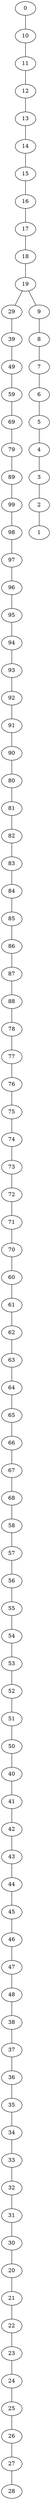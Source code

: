 graph DFS_I_grafoMalla_10_10  {
0;
10;
11;
12;
13;
14;
15;
16;
17;
18;
19;
29;
39;
49;
59;
69;
79;
89;
99;
98;
97;
96;
95;
94;
93;
92;
91;
90;
80;
81;
82;
83;
84;
85;
86;
87;
88;
78;
77;
76;
75;
74;
73;
72;
71;
70;
60;
61;
62;
63;
64;
65;
66;
67;
68;
58;
57;
56;
55;
54;
53;
52;
51;
50;
40;
41;
42;
43;
44;
45;
46;
47;
48;
38;
37;
36;
35;
34;
33;
32;
31;
30;
20;
21;
22;
23;
24;
25;
26;
27;
28;
9;
8;
7;
6;
5;
4;
3;
2;
1;
0 -- 10;
10 -- 11;
11 -- 12;
12 -- 13;
13 -- 14;
14 -- 15;
15 -- 16;
16 -- 17;
17 -- 18;
18 -- 19;
19 -- 29;
29 -- 39;
39 -- 49;
49 -- 59;
59 -- 69;
69 -- 79;
79 -- 89;
89 -- 99;
99 -- 98;
98 -- 97;
97 -- 96;
96 -- 95;
95 -- 94;
94 -- 93;
93 -- 92;
92 -- 91;
91 -- 90;
90 -- 80;
80 -- 81;
81 -- 82;
82 -- 83;
83 -- 84;
84 -- 85;
85 -- 86;
86 -- 87;
87 -- 88;
88 -- 78;
78 -- 77;
77 -- 76;
76 -- 75;
75 -- 74;
74 -- 73;
73 -- 72;
72 -- 71;
71 -- 70;
70 -- 60;
60 -- 61;
61 -- 62;
62 -- 63;
63 -- 64;
64 -- 65;
65 -- 66;
66 -- 67;
67 -- 68;
68 -- 58;
58 -- 57;
57 -- 56;
56 -- 55;
55 -- 54;
54 -- 53;
53 -- 52;
52 -- 51;
51 -- 50;
50 -- 40;
40 -- 41;
41 -- 42;
42 -- 43;
43 -- 44;
44 -- 45;
45 -- 46;
46 -- 47;
47 -- 48;
48 -- 38;
38 -- 37;
37 -- 36;
36 -- 35;
35 -- 34;
34 -- 33;
33 -- 32;
32 -- 31;
31 -- 30;
30 -- 20;
20 -- 21;
21 -- 22;
22 -- 23;
23 -- 24;
24 -- 25;
25 -- 26;
26 -- 27;
27 -- 28;
19 -- 9;
9 -- 8;
8 -- 7;
7 -- 6;
6 -- 5;
5 -- 4;
4 -- 3;
3 -- 2;
2 -- 1;
}